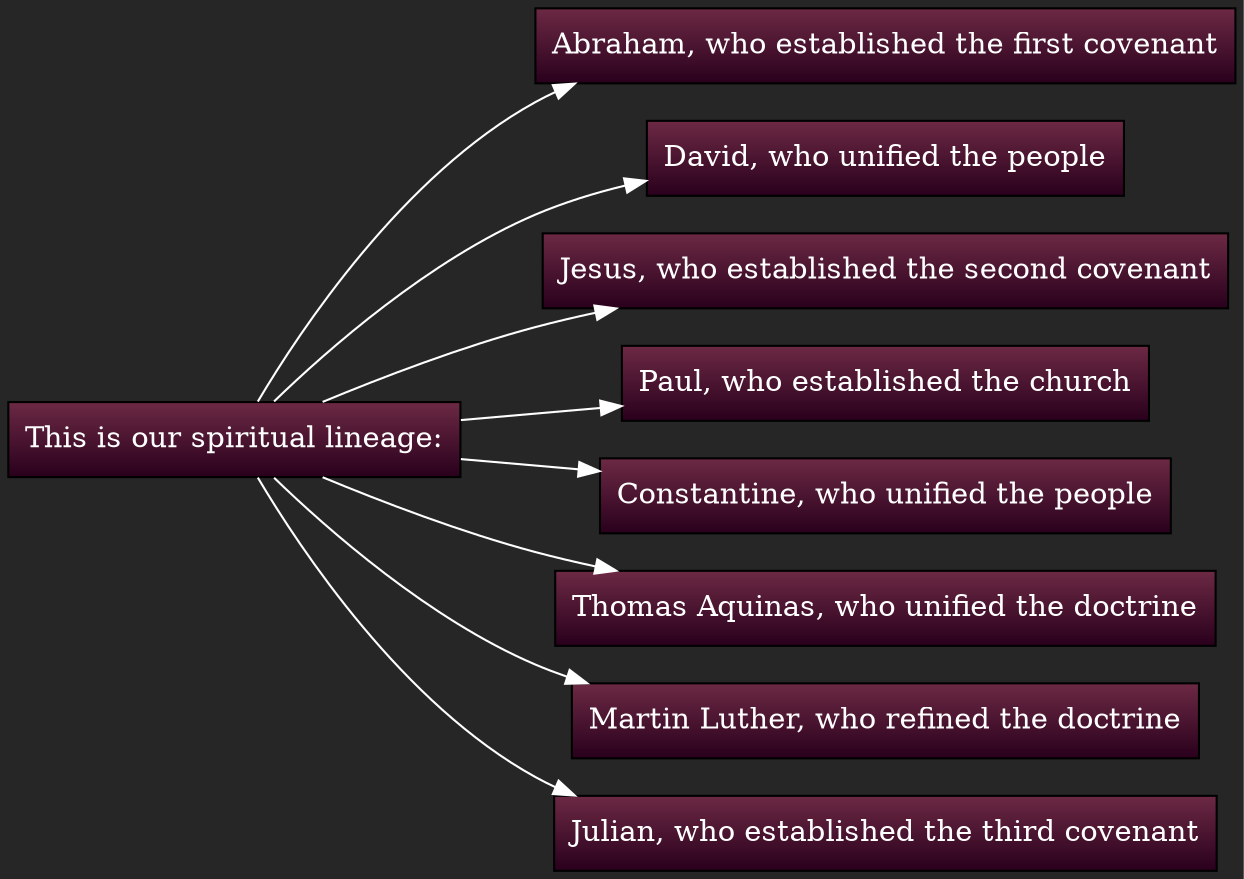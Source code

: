 digraph D {
rankdir = LR
style = filled
fontcolor = white
color = white
bgcolor = "#262626"
gradientangle = 0
dpi = 300
"cluster_70" [rankdir=LR, shape=box, color=black, fontcolor=white, fillcolor="#6C2944:#29001C", style=filled, gradientangle=270.05, label="This is our spiritual lineage:"]
"cluster_71" [rankdir=LR, shape=box, color=black, fontcolor=white, fillcolor="#6C2944:#29001C", style=filled, gradientangle=270.05, label="Abraham, who established the first covenant"]
"cluster_70" -> "cluster_71" [color=white, penwidth=1, ltail="cluster_70", lhead="cluster_71"]
"cluster_72" [rankdir=LR, shape=box, color=black, fontcolor=white, fillcolor="#6C2944:#29001C", style=filled, gradientangle=270.05, label="David, who unified the people"]
"cluster_70" -> "cluster_72" [color=white, penwidth=1, ltail="cluster_70", lhead="cluster_72"]
"cluster_73" [rankdir=LR, shape=box, color=black, fontcolor=white, fillcolor="#6C2944:#29001C", style=filled, gradientangle=270.05, label="Jesus, who established the second covenant"]
"cluster_70" -> "cluster_73" [color=white, penwidth=1, ltail="cluster_70", lhead="cluster_73"]
"cluster_74" [rankdir=LR, shape=box, color=black, fontcolor=white, fillcolor="#6C2944:#29001C", style=filled, gradientangle=270.05, label="Paul, who established the church"]
"cluster_70" -> "cluster_74" [color=white, penwidth=1, ltail="cluster_70", lhead="cluster_74"]
"cluster_75" [rankdir=LR, shape=box, color=black, fontcolor=white, fillcolor="#6C2944:#29001C", style=filled, gradientangle=270.05, label="Constantine, who unified the people"]
"cluster_70" -> "cluster_75" [color=white, penwidth=1, ltail="cluster_70", lhead="cluster_75"]
"cluster_76" [rankdir=LR, shape=box, color=black, fontcolor=white, fillcolor="#6C2944:#29001C", style=filled, gradientangle=270.05, label="Thomas Aquinas, who unified the doctrine"]
"cluster_70" -> "cluster_76" [color=white, penwidth=1, ltail="cluster_70", lhead="cluster_76"]
"cluster_77" [rankdir=LR, shape=box, color=black, fontcolor=white, fillcolor="#6C2944:#29001C", style=filled, gradientangle=270.05, label="Martin Luther, who refined the doctrine"]
"cluster_70" -> "cluster_77" [color=white, penwidth=1, ltail="cluster_70", lhead="cluster_77"]
"cluster_78" [rankdir=LR, shape=box, color=black, fontcolor=white, fillcolor="#6C2944:#29001C", style=filled, gradientangle=270.05, label="Julian, who established the third covenant"]
"cluster_70" -> "cluster_78" [color=white, penwidth=1, ltail="cluster_70", lhead="cluster_78"]
}
